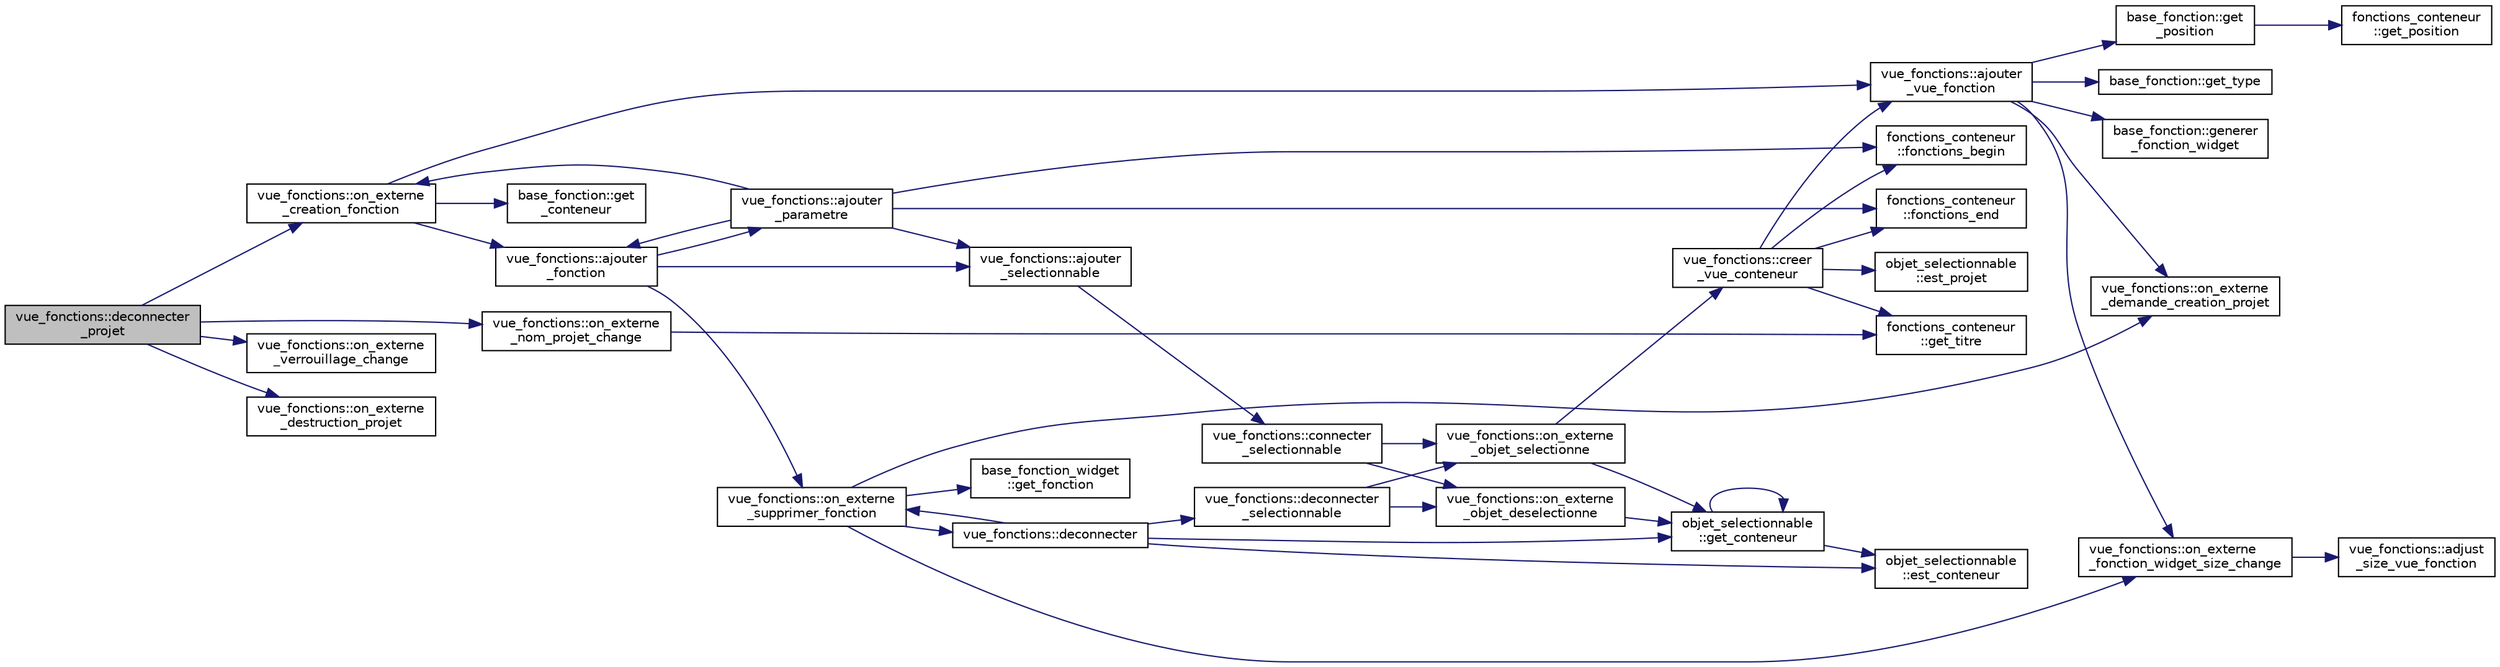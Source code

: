 digraph "vue_fonctions::deconnecter_projet"
{
  edge [fontname="Helvetica",fontsize="10",labelfontname="Helvetica",labelfontsize="10"];
  node [fontname="Helvetica",fontsize="10",shape=record];
  rankdir="LR";
  Node207 [label="vue_fonctions::deconnecter\l_projet",height=0.2,width=0.4,color="black", fillcolor="grey75", style="filled", fontcolor="black"];
  Node207 -> Node208 [color="midnightblue",fontsize="10",style="solid",fontname="Helvetica"];
  Node208 [label="vue_fonctions::on_externe\l_creation_fonction",height=0.2,width=0.4,color="black", fillcolor="white", style="filled",URL="$classvue__fonctions.html#a83878c3919ac64ebcd7c04c7c1046888"];
  Node208 -> Node209 [color="midnightblue",fontsize="10",style="solid",fontname="Helvetica"];
  Node209 [label="vue_fonctions::ajouter\l_fonction",height=0.2,width=0.4,color="black", fillcolor="white", style="filled",URL="$classvue__fonctions.html#a5a635af08c44943e09830be4d8f6d041"];
  Node209 -> Node210 [color="midnightblue",fontsize="10",style="solid",fontname="Helvetica"];
  Node210 [label="vue_fonctions::ajouter\l_selectionnable",height=0.2,width=0.4,color="black", fillcolor="white", style="filled",URL="$classvue__fonctions.html#a77d4c5f3bb2ec3a1160c1d05c23b8bb0"];
  Node210 -> Node211 [color="midnightblue",fontsize="10",style="solid",fontname="Helvetica"];
  Node211 [label="vue_fonctions::connecter\l_selectionnable",height=0.2,width=0.4,color="black", fillcolor="white", style="filled",URL="$classvue__fonctions.html#a8b4d92b99c2f8bad26192a3d496cd97a"];
  Node211 -> Node212 [color="midnightblue",fontsize="10",style="solid",fontname="Helvetica"];
  Node212 [label="vue_fonctions::on_externe\l_objet_selectionne",height=0.2,width=0.4,color="black", fillcolor="white", style="filled",URL="$classvue__fonctions.html#a610daa1bb1cad846dbd1c6a9db10f295"];
  Node212 -> Node213 [color="midnightblue",fontsize="10",style="solid",fontname="Helvetica"];
  Node213 [label="objet_selectionnable\l::get_conteneur",height=0.2,width=0.4,color="black", fillcolor="white", style="filled",URL="$classobjet__selectionnable.html#ab809d020155b7fec48ff3adbe15c9b65"];
  Node213 -> Node214 [color="midnightblue",fontsize="10",style="solid",fontname="Helvetica"];
  Node214 [label="objet_selectionnable\l::est_conteneur",height=0.2,width=0.4,color="black", fillcolor="white", style="filled",URL="$classobjet__selectionnable.html#a2c6b5b342b5f3a9f48893f793f935e0f"];
  Node213 -> Node213 [color="midnightblue",fontsize="10",style="solid",fontname="Helvetica"];
  Node212 -> Node215 [color="midnightblue",fontsize="10",style="solid",fontname="Helvetica"];
  Node215 [label="vue_fonctions::creer\l_vue_conteneur",height=0.2,width=0.4,color="black", fillcolor="white", style="filled",URL="$classvue__fonctions.html#a43f442e02fedae787e0027e5c766cab4",tooltip="On crée la vue. "];
  Node215 -> Node216 [color="midnightblue",fontsize="10",style="solid",fontname="Helvetica"];
  Node216 [label="objet_selectionnable\l::est_projet",height=0.2,width=0.4,color="black", fillcolor="white", style="filled",URL="$classobjet__selectionnable.html#a49ea1a29523e46f099896477a2b43eaa"];
  Node215 -> Node217 [color="midnightblue",fontsize="10",style="solid",fontname="Helvetica"];
  Node217 [label="fonctions_conteneur\l::get_titre",height=0.2,width=0.4,color="black", fillcolor="white", style="filled",URL="$classfonctions__conteneur.html#ab81d1b229c4f0564ef2aef27345bf1ad"];
  Node215 -> Node218 [color="midnightblue",fontsize="10",style="solid",fontname="Helvetica"];
  Node218 [label="fonctions_conteneur\l::fonctions_begin",height=0.2,width=0.4,color="black", fillcolor="white", style="filled",URL="$classfonctions__conteneur.html#aa1db33c3a0bf76b354e77b4a4324357a"];
  Node215 -> Node219 [color="midnightblue",fontsize="10",style="solid",fontname="Helvetica"];
  Node219 [label="fonctions_conteneur\l::fonctions_end",height=0.2,width=0.4,color="black", fillcolor="white", style="filled",URL="$classfonctions__conteneur.html#a165ee65380980b58b521a62810cd7e27"];
  Node215 -> Node220 [color="midnightblue",fontsize="10",style="solid",fontname="Helvetica"];
  Node220 [label="vue_fonctions::ajouter\l_vue_fonction",height=0.2,width=0.4,color="black", fillcolor="white", style="filled",URL="$classvue__fonctions.html#a8965a0253e4ffc9fddb3fb4c595ff751",tooltip="Ajoute la vue de la fonction. "];
  Node220 -> Node221 [color="midnightblue",fontsize="10",style="solid",fontname="Helvetica"];
  Node221 [label="base_fonction::generer\l_fonction_widget",height=0.2,width=0.4,color="black", fillcolor="white", style="filled",URL="$classbase__fonction.html#ad5c8ce64c897fba9cc84bf4dae60ee9a",tooltip="Construit et retourne le widget associé à cette fonction. "];
  Node220 -> Node222 [color="midnightblue",fontsize="10",style="solid",fontname="Helvetica"];
  Node222 [label="vue_fonctions::on_externe\l_fonction_widget_size_change",height=0.2,width=0.4,color="black", fillcolor="white", style="filled",URL="$classvue__fonctions.html#aead9d73dffeef24ed7ba17edcda415f3"];
  Node222 -> Node223 [color="midnightblue",fontsize="10",style="solid",fontname="Helvetica"];
  Node223 [label="vue_fonctions::adjust\l_size_vue_fonction",height=0.2,width=0.4,color="black", fillcolor="white", style="filled",URL="$classvue__fonctions.html#a782d0cc63a33af720f8c44958d595425"];
  Node220 -> Node224 [color="midnightblue",fontsize="10",style="solid",fontname="Helvetica"];
  Node224 [label="vue_fonctions::on_externe\l_demande_creation_projet",height=0.2,width=0.4,color="black", fillcolor="white", style="filled",URL="$classvue__fonctions.html#ae54ea51dbad2688ef17e17bd03c6a955"];
  Node220 -> Node225 [color="midnightblue",fontsize="10",style="solid",fontname="Helvetica"];
  Node225 [label="base_fonction::get\l_position",height=0.2,width=0.4,color="black", fillcolor="white", style="filled",URL="$classbase__fonction.html#aa42a2214daf8e49a79b627f62ab9105e",tooltip="Retourne la position d&#39;une fonction dans son conteneur. "];
  Node225 -> Node226 [color="midnightblue",fontsize="10",style="solid",fontname="Helvetica"];
  Node226 [label="fonctions_conteneur\l::get_position",height=0.2,width=0.4,color="black", fillcolor="white", style="filled",URL="$classfonctions__conteneur.html#a61f2cd0bf2ee27462f470e36a2f43869"];
  Node220 -> Node227 [color="midnightblue",fontsize="10",style="solid",fontname="Helvetica"];
  Node227 [label="base_fonction::get_type",height=0.2,width=0.4,color="black", fillcolor="white", style="filled",URL="$classbase__fonction.html#a8ed620b54f5ef377c2593952eafd6ad9",tooltip="Accesseur du type de la fonction.  Le type de la fonction. "];
  Node211 -> Node228 [color="midnightblue",fontsize="10",style="solid",fontname="Helvetica"];
  Node228 [label="vue_fonctions::on_externe\l_objet_deselectionne",height=0.2,width=0.4,color="black", fillcolor="white", style="filled",URL="$classvue__fonctions.html#ae7a54dcd3bcf5d69fbf48cf955bacc2e"];
  Node228 -> Node213 [color="midnightblue",fontsize="10",style="solid",fontname="Helvetica"];
  Node209 -> Node229 [color="midnightblue",fontsize="10",style="solid",fontname="Helvetica"];
  Node229 [label="vue_fonctions::ajouter\l_parametre",height=0.2,width=0.4,color="black", fillcolor="white", style="filled",URL="$classvue__fonctions.html#ac0eb435722cb06695d5a30456659f729"];
  Node229 -> Node210 [color="midnightblue",fontsize="10",style="solid",fontname="Helvetica"];
  Node229 -> Node208 [color="midnightblue",fontsize="10",style="solid",fontname="Helvetica"];
  Node229 -> Node218 [color="midnightblue",fontsize="10",style="solid",fontname="Helvetica"];
  Node229 -> Node219 [color="midnightblue",fontsize="10",style="solid",fontname="Helvetica"];
  Node229 -> Node209 [color="midnightblue",fontsize="10",style="solid",fontname="Helvetica"];
  Node209 -> Node230 [color="midnightblue",fontsize="10",style="solid",fontname="Helvetica"];
  Node230 [label="vue_fonctions::on_externe\l_supprimer_fonction",height=0.2,width=0.4,color="black", fillcolor="white", style="filled",URL="$classvue__fonctions.html#aabefa95bb20446100e0e06b13ce13709"];
  Node230 -> Node231 [color="midnightblue",fontsize="10",style="solid",fontname="Helvetica"];
  Node231 [label="base_fonction_widget\l::get_fonction",height=0.2,width=0.4,color="black", fillcolor="white", style="filled",URL="$classbase__fonction__widget.html#a86881992358c9b5cbdacf45a96589b83"];
  Node230 -> Node222 [color="midnightblue",fontsize="10",style="solid",fontname="Helvetica"];
  Node230 -> Node224 [color="midnightblue",fontsize="10",style="solid",fontname="Helvetica"];
  Node230 -> Node232 [color="midnightblue",fontsize="10",style="solid",fontname="Helvetica"];
  Node232 [label="vue_fonctions::deconnecter",height=0.2,width=0.4,color="black", fillcolor="white", style="filled",URL="$classvue__fonctions.html#afbfdf4e7b3af476f7b9e8449a02f3cb7"];
  Node232 -> Node233 [color="midnightblue",fontsize="10",style="solid",fontname="Helvetica"];
  Node233 [label="vue_fonctions::deconnecter\l_selectionnable",height=0.2,width=0.4,color="black", fillcolor="white", style="filled",URL="$classvue__fonctions.html#a4fee6efdbbbabd34a5afbf431bc8a59b"];
  Node233 -> Node212 [color="midnightblue",fontsize="10",style="solid",fontname="Helvetica"];
  Node233 -> Node228 [color="midnightblue",fontsize="10",style="solid",fontname="Helvetica"];
  Node232 -> Node214 [color="midnightblue",fontsize="10",style="solid",fontname="Helvetica"];
  Node232 -> Node213 [color="midnightblue",fontsize="10",style="solid",fontname="Helvetica"];
  Node232 -> Node230 [color="midnightblue",fontsize="10",style="solid",fontname="Helvetica"];
  Node208 -> Node234 [color="midnightblue",fontsize="10",style="solid",fontname="Helvetica"];
  Node234 [label="base_fonction::get\l_conteneur",height=0.2,width=0.4,color="black", fillcolor="white", style="filled",URL="$classbase__fonction.html#a3ae15ad4fd18fed8252fe6d10ca17d23",tooltip="Accesseur sur le conteneur de la fonction. "];
  Node208 -> Node220 [color="midnightblue",fontsize="10",style="solid",fontname="Helvetica"];
  Node207 -> Node235 [color="midnightblue",fontsize="10",style="solid",fontname="Helvetica"];
  Node235 [label="vue_fonctions::on_externe\l_nom_projet_change",height=0.2,width=0.4,color="black", fillcolor="white", style="filled",URL="$classvue__fonctions.html#a952b392ce79225a64e3f5528d745ff30"];
  Node235 -> Node217 [color="midnightblue",fontsize="10",style="solid",fontname="Helvetica"];
  Node207 -> Node236 [color="midnightblue",fontsize="10",style="solid",fontname="Helvetica"];
  Node236 [label="vue_fonctions::on_externe\l_verrouillage_change",height=0.2,width=0.4,color="black", fillcolor="white", style="filled",URL="$classvue__fonctions.html#ae1040e9a2b73fb1fbc17e1a0e438c036"];
  Node207 -> Node237 [color="midnightblue",fontsize="10",style="solid",fontname="Helvetica"];
  Node237 [label="vue_fonctions::on_externe\l_destruction_projet",height=0.2,width=0.4,color="black", fillcolor="white", style="filled",URL="$classvue__fonctions.html#a9ccf7aef7028a0240a4f5eb7d2c26169"];
}
